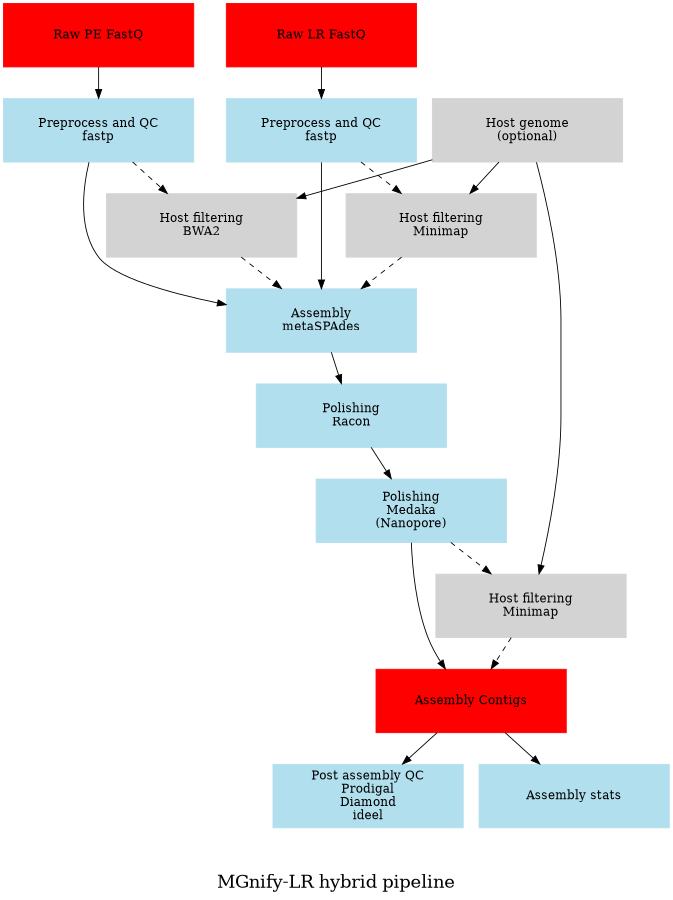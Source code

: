 /* MGnify-LR pipeline (hybrid) graph (simple version) */
digraph lrpipeline {
	size="6,6";
	
    node [color=lightblue2, style=filled, shape=box, fixedsize=true, height=1, width=3];

    input [label="Raw LR FastQ", color=red]

    input2 [label="Raw PE FastQ", color=red]

    genome [label="Host genome\n(optional)", color=lightgrey]
    
    preprocesslr [label="Preprocess and QC\nfastp"]

    preprocesssr [label="Preprocess and QC\nfastp"]

    hostfiltersr [label="Host filtering\nBWA2", color=lightgrey]
    
    hostfilterlr [label="Host filtering\nMinimap", color=lightgrey]

    assembly [label="Assembly\nmetaSPAdes"]

    polish1 [label="Polishing\nRacon"]

    polish2 [label="Polishing\nMedaka\n(Nanopore)"]

    hostfilter2 [label="Host filtering\nMinimap", color=lightgrey]

    output [label="Assembly Contigs", color=red]

    postqc [label="Post assembly QC\nProdigal\nDiamond\nideel"]

    stats [label="Assembly stats"]

    input -> preprocesslr

    input2 -> preprocesssr

    genome -> hostfilterlr

    genome -> hostfiltersr

    preprocesslr -> hostfilterlr [style=dashed]

    preprocesslr -> assembly

    preprocesssr -> hostfiltersr [style=dashed]

    preprocesssr -> assembly

    hostfilterlr -> assembly [style=dashed]
    
    hostfiltersr -> assembly [style=dashed]

    assembly -> polish1

    polish1 -> polish2

    polish2 -> output

    genome -> hostfilter2

    polish2 -> hostfilter2 [style=dashed]

    hostfilter2 -> output [style=dashed]

    output -> postqc
    
    output -> stats

    label = "\n\nMGnify-LR hybrid pipeline";
	
    fontsize=20;
}